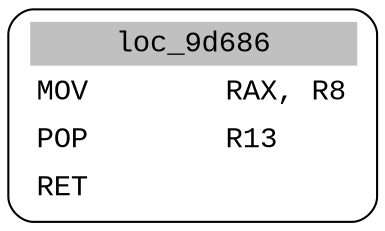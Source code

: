 digraph asm_graph {
1941 [
shape="Mrecord" fontname="Courier New"label =<<table border="0" cellborder="0" cellpadding="3"><tr><td align="center" colspan="2" bgcolor="grey">loc_9d686</td></tr><tr><td align="left">MOV        RAX, R8</td></tr><tr><td align="left">POP        R13</td></tr><tr><td align="left">RET        </td></tr></table>> ];
}